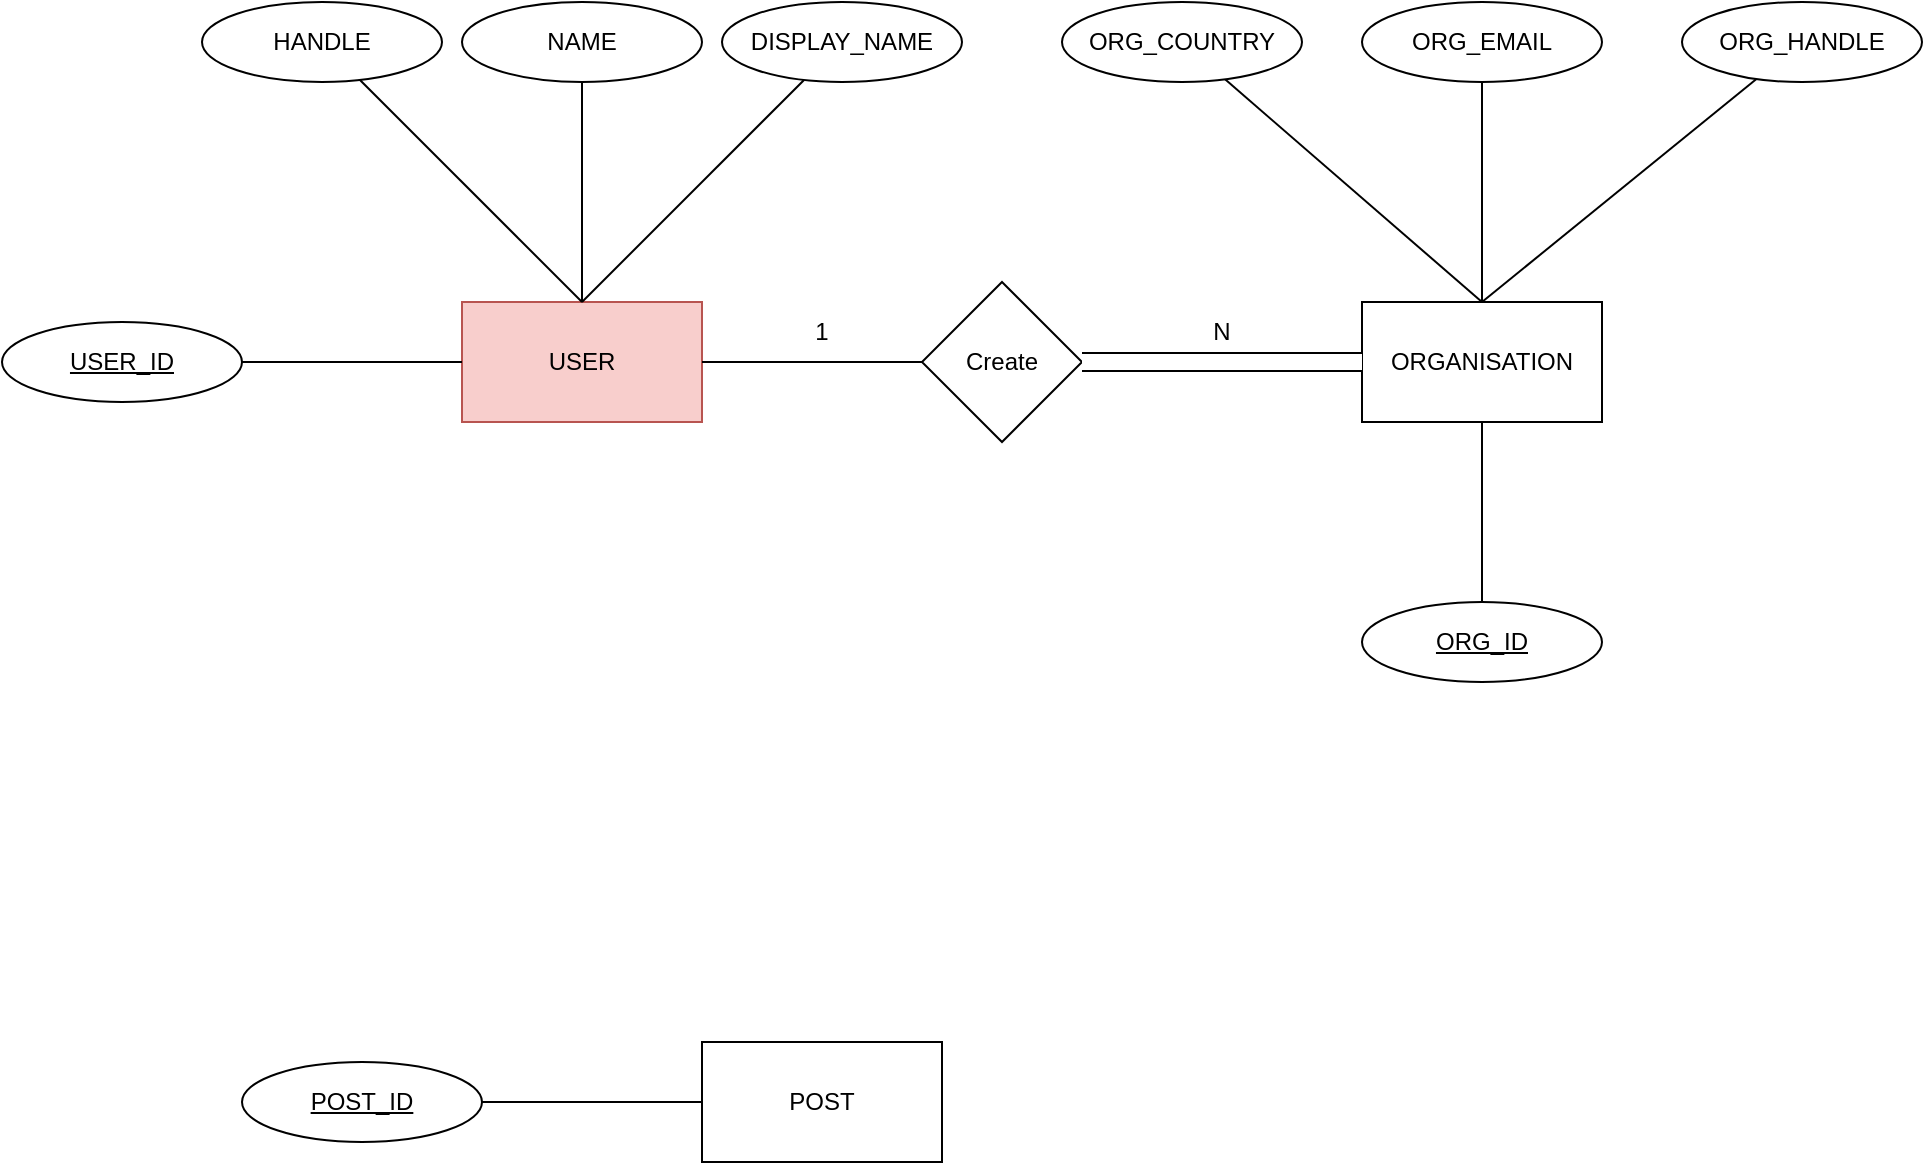 <mxfile version="21.0.10" type="github">
  <diagram name="Page-1" id="ovaMx1BlKtIJrgPWmryp">
    <mxGraphModel dx="1098" dy="690" grid="1" gridSize="10" guides="1" tooltips="1" connect="1" arrows="1" fold="1" page="1" pageScale="1" pageWidth="1700" pageHeight="1100" background="none" math="0" shadow="0">
      <root>
        <mxCell id="0" />
        <mxCell id="1" parent="0" />
        <mxCell id="cWptr_9K2KnEI4ltxLWX-1" value="USER" style="rounded=0;whiteSpace=wrap;html=1;fillColor=#f8cecc;strokeColor=#b85450;" vertex="1" parent="1">
          <mxGeometry x="740" y="540" width="120" height="60" as="geometry" />
        </mxCell>
        <mxCell id="cWptr_9K2KnEI4ltxLWX-2" value="" style="endArrow=none;html=1;rounded=0;" edge="1" parent="1" target="cWptr_9K2KnEI4ltxLWX-3">
          <mxGeometry width="50" height="50" relative="1" as="geometry">
            <mxPoint x="800" y="540" as="sourcePoint" />
            <mxPoint x="800" y="470" as="targetPoint" />
          </mxGeometry>
        </mxCell>
        <mxCell id="cWptr_9K2KnEI4ltxLWX-3" value="NAME" style="ellipse;whiteSpace=wrap;html=1;" vertex="1" parent="1">
          <mxGeometry x="740" y="390" width="120" height="40" as="geometry" />
        </mxCell>
        <mxCell id="cWptr_9K2KnEI4ltxLWX-4" value="" style="endArrow=none;html=1;rounded=0;exitX=0.5;exitY=0;exitDx=0;exitDy=0;" edge="1" parent="1" target="cWptr_9K2KnEI4ltxLWX-5" source="cWptr_9K2KnEI4ltxLWX-1">
          <mxGeometry width="50" height="50" relative="1" as="geometry">
            <mxPoint x="630" y="590" as="sourcePoint" />
            <mxPoint x="630" y="520" as="targetPoint" />
          </mxGeometry>
        </mxCell>
        <mxCell id="cWptr_9K2KnEI4ltxLWX-5" value="HANDLE" style="ellipse;whiteSpace=wrap;html=1;" vertex="1" parent="1">
          <mxGeometry x="610" y="390" width="120" height="40" as="geometry" />
        </mxCell>
        <mxCell id="cWptr_9K2KnEI4ltxLWX-6" value="" style="endArrow=none;html=1;rounded=0;" edge="1" parent="1" target="cWptr_9K2KnEI4ltxLWX-7">
          <mxGeometry width="50" height="50" relative="1" as="geometry">
            <mxPoint x="800" y="540" as="sourcePoint" />
            <mxPoint x="940" y="470" as="targetPoint" />
          </mxGeometry>
        </mxCell>
        <mxCell id="cWptr_9K2KnEI4ltxLWX-7" value="DISPLAY_NAME" style="ellipse;whiteSpace=wrap;html=1;" vertex="1" parent="1">
          <mxGeometry x="870" y="390" width="120" height="40" as="geometry" />
        </mxCell>
        <mxCell id="cWptr_9K2KnEI4ltxLWX-8" value="" style="endArrow=none;html=1;rounded=0;exitX=1;exitY=0.5;exitDx=0;exitDy=0;" edge="1" parent="1" source="cWptr_9K2KnEI4ltxLWX-1">
          <mxGeometry width="50" height="50" relative="1" as="geometry">
            <mxPoint x="990" y="650" as="sourcePoint" />
            <mxPoint x="970" y="570" as="targetPoint" />
          </mxGeometry>
        </mxCell>
        <mxCell id="cWptr_9K2KnEI4ltxLWX-9" value="ORGANISATION" style="rounded=0;whiteSpace=wrap;html=1;" vertex="1" parent="1">
          <mxGeometry x="1190" y="540" width="120" height="60" as="geometry" />
        </mxCell>
        <mxCell id="cWptr_9K2KnEI4ltxLWX-10" value="Create" style="rhombus;whiteSpace=wrap;html=1;" vertex="1" parent="1">
          <mxGeometry x="970" y="530" width="80" height="80" as="geometry" />
        </mxCell>
        <mxCell id="cWptr_9K2KnEI4ltxLWX-12" value="1" style="text;html=1;strokeColor=none;fillColor=none;align=center;verticalAlign=middle;whiteSpace=wrap;rounded=0;" vertex="1" parent="1">
          <mxGeometry x="890" y="540" width="60" height="30" as="geometry" />
        </mxCell>
        <mxCell id="cWptr_9K2KnEI4ltxLWX-13" value="" style="shape=filledEdge;curved=0;rounded=0;fixDash=1;endArrow=none;strokeWidth=10;fillColor=#ffffff;edgeStyle=orthogonalEdgeStyle;html=1;" edge="1" parent="1">
          <mxGeometry width="60" height="40" relative="1" as="geometry">
            <mxPoint x="1050" y="570" as="sourcePoint" />
            <mxPoint x="1190" y="570" as="targetPoint" />
            <Array as="points">
              <mxPoint x="1140" y="570" />
              <mxPoint x="1140" y="570" />
            </Array>
          </mxGeometry>
        </mxCell>
        <mxCell id="cWptr_9K2KnEI4ltxLWX-14" value="N" style="text;html=1;strokeColor=none;fillColor=none;align=center;verticalAlign=middle;whiteSpace=wrap;rounded=0;" vertex="1" parent="1">
          <mxGeometry x="1090" y="540" width="60" height="30" as="geometry" />
        </mxCell>
        <mxCell id="cWptr_9K2KnEI4ltxLWX-15" value="" style="endArrow=none;html=1;rounded=0;entryX=1;entryY=0.5;entryDx=0;entryDy=0;exitX=0;exitY=0.5;exitDx=0;exitDy=0;" edge="1" parent="1" target="cWptr_9K2KnEI4ltxLWX-16" source="cWptr_9K2KnEI4ltxLWX-1">
          <mxGeometry width="50" height="50" relative="1" as="geometry">
            <mxPoint x="730" y="570" as="sourcePoint" />
            <mxPoint x="780" y="770" as="targetPoint" />
          </mxGeometry>
        </mxCell>
        <mxCell id="cWptr_9K2KnEI4ltxLWX-16" value="&lt;u&gt;USER_ID&lt;/u&gt;" style="ellipse;whiteSpace=wrap;html=1;" vertex="1" parent="1">
          <mxGeometry x="510" y="550" width="120" height="40" as="geometry" />
        </mxCell>
        <mxCell id="cWptr_9K2KnEI4ltxLWX-17" value="" style="endArrow=none;html=1;rounded=0;" edge="1" parent="1" target="cWptr_9K2KnEI4ltxLWX-18">
          <mxGeometry width="50" height="50" relative="1" as="geometry">
            <mxPoint x="1250" y="540" as="sourcePoint" />
            <mxPoint x="1110" y="470" as="targetPoint" />
          </mxGeometry>
        </mxCell>
        <mxCell id="cWptr_9K2KnEI4ltxLWX-18" value="ORG_COUNTRY" style="ellipse;whiteSpace=wrap;html=1;" vertex="1" parent="1">
          <mxGeometry x="1040" y="390" width="120" height="40" as="geometry" />
        </mxCell>
        <mxCell id="cWptr_9K2KnEI4ltxLWX-19" value="" style="endArrow=none;html=1;rounded=0;exitX=0.5;exitY=0;exitDx=0;exitDy=0;" edge="1" parent="1" target="cWptr_9K2KnEI4ltxLWX-20" source="cWptr_9K2KnEI4ltxLWX-9">
          <mxGeometry width="50" height="50" relative="1" as="geometry">
            <mxPoint x="1250" y="530" as="sourcePoint" />
            <mxPoint x="1220" y="450" as="targetPoint" />
          </mxGeometry>
        </mxCell>
        <mxCell id="cWptr_9K2KnEI4ltxLWX-20" value="ORG_EMAIL" style="ellipse;whiteSpace=wrap;html=1;" vertex="1" parent="1">
          <mxGeometry x="1190" y="390" width="120" height="40" as="geometry" />
        </mxCell>
        <mxCell id="cWptr_9K2KnEI4ltxLWX-21" value="" style="endArrow=none;html=1;rounded=0;exitX=0.5;exitY=0;exitDx=0;exitDy=0;" edge="1" parent="1" target="cWptr_9K2KnEI4ltxLWX-22" source="cWptr_9K2KnEI4ltxLWX-9">
          <mxGeometry width="50" height="50" relative="1" as="geometry">
            <mxPoint x="850" y="550" as="sourcePoint" />
            <mxPoint x="990" y="480" as="targetPoint" />
          </mxGeometry>
        </mxCell>
        <mxCell id="cWptr_9K2KnEI4ltxLWX-22" value="ORG_HANDLE" style="ellipse;whiteSpace=wrap;html=1;" vertex="1" parent="1">
          <mxGeometry x="1350" y="390" width="120" height="40" as="geometry" />
        </mxCell>
        <mxCell id="cWptr_9K2KnEI4ltxLWX-25" value="" style="endArrow=none;html=1;rounded=0;entryX=0.5;entryY=0;entryDx=0;entryDy=0;exitX=0.5;exitY=1;exitDx=0;exitDy=0;" edge="1" parent="1" target="cWptr_9K2KnEI4ltxLWX-26" source="cWptr_9K2KnEI4ltxLWX-9">
          <mxGeometry width="50" height="50" relative="1" as="geometry">
            <mxPoint x="1320" y="710" as="sourcePoint" />
            <mxPoint x="1360" y="910" as="targetPoint" />
          </mxGeometry>
        </mxCell>
        <mxCell id="cWptr_9K2KnEI4ltxLWX-26" value="&lt;u&gt;ORG_ID&lt;/u&gt;" style="ellipse;whiteSpace=wrap;html=1;" vertex="1" parent="1">
          <mxGeometry x="1190" y="690" width="120" height="40" as="geometry" />
        </mxCell>
        <mxCell id="cWptr_9K2KnEI4ltxLWX-49" value="POST" style="rounded=0;whiteSpace=wrap;html=1;" vertex="1" parent="1">
          <mxGeometry x="860" y="910" width="120" height="60" as="geometry" />
        </mxCell>
        <mxCell id="cWptr_9K2KnEI4ltxLWX-50" value="" style="endArrow=none;html=1;rounded=0;entryX=1;entryY=0.5;entryDx=0;entryDy=0;exitX=0;exitY=0.5;exitDx=0;exitDy=0;" edge="1" parent="1" target="cWptr_9K2KnEI4ltxLWX-51">
          <mxGeometry width="50" height="50" relative="1" as="geometry">
            <mxPoint x="860" y="940" as="sourcePoint" />
            <mxPoint x="900" y="1140" as="targetPoint" />
          </mxGeometry>
        </mxCell>
        <mxCell id="cWptr_9K2KnEI4ltxLWX-51" value="&lt;u&gt;POST_ID&lt;/u&gt;" style="ellipse;whiteSpace=wrap;html=1;" vertex="1" parent="1">
          <mxGeometry x="630" y="920" width="120" height="40" as="geometry" />
        </mxCell>
      </root>
    </mxGraphModel>
  </diagram>
</mxfile>
